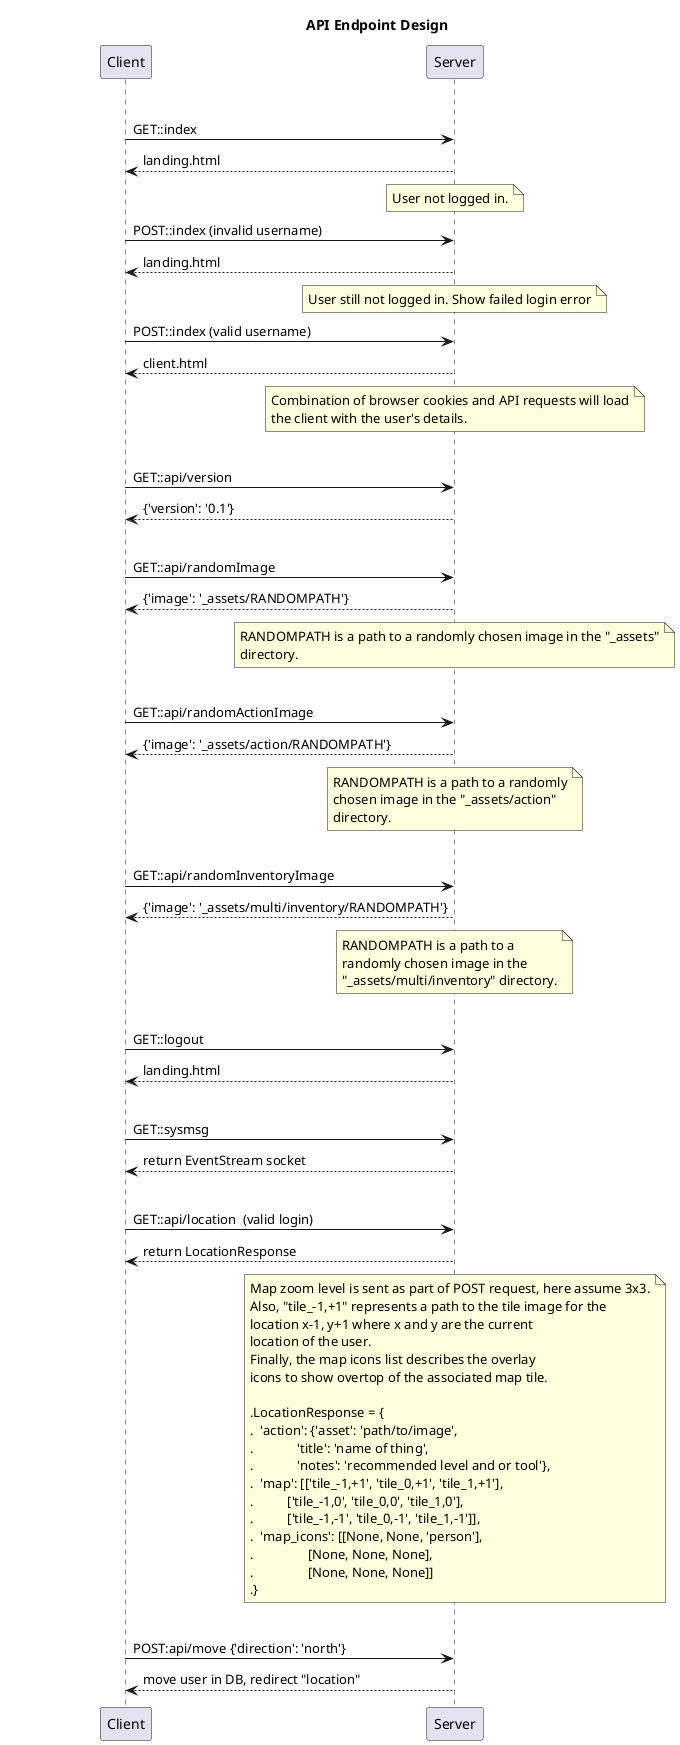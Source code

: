 @startuml

title API Endpoint Design

group index

    Client -> Server: GET::index
    Server --> Client: landing.html
    note over Server: User not logged in.

    Client -> Server: POST::index (invalid username)
    Server --> Client: landing.html
    note over Server: User still not logged in. Show failed login error

    Client -> Server: POST::index (valid username)
    Server --> Client: client.html
    note over Server
        Combination of browser cookies and API requests will load
        the client with the user's details.
    end note

group version

    Client -> Server: GET::api/version
    Server --> Client: {'version': '0.1'}

group randomImage (login required)

    Client -> Server: GET::api/randomImage
    Server --> Client: {'image': '_assets/RANDOMPATH'}
    note over Server
        RANDOMPATH is a path to a randomly chosen image in the "_assets"
        directory.
    end note

group randomActionImage (login required)

    Client -> Server: GET::api/randomActionImage
    Server --> Client: {'image': '_assets/action/RANDOMPATH'}
    note over Server
        RANDOMPATH is a path to a randomly
        chosen image in the "_assets/action"
        directory.
    end note

group randomInventoryImage (login required)

    Client -> Server: GET::api/randomInventoryImage
    Server --> Client: {'image': '_assets/multi/inventory/RANDOMPATH'}
    note over Server
        RANDOMPATH is a path to a
        randomly chosen image in the
        "_assets/multi/inventory" directory.
    end note

group logout

    Client -> Server: GET::logout
    Server --> Client: landing.html

group sysmsg

    Client -> Server: GET::sysmsg
    Server --> Client: return EventStream socket

group location (login required)

    Client -> Server: GET::api/location  (valid login)
    Server --> Client: return LocationResponse
    note over Server
        Map zoom level is sent as part of POST request, here assume 3x3.
        Also, "tile_-1,+1" represents a path to the tile image for the
        location x-1, y+1 where x and y are the current
        location of the user.
        Finally, the map icons list describes the overlay
        icons to show overtop of the associated map tile.

        .LocationResponse = {
        .  'action': {'asset': 'path/to/image',
        .             'title': 'name of thing',
        .             'notes': 'recommended level and or tool'},
        .  'map': [['tile_-1,+1', 'tile_0,+1', 'tile_1,+1'],
        .          ['tile_-1,0', 'tile_0,0', 'tile_1,0'],
        .          ['tile_-1,-1', 'tile_0,-1', 'tile_1,-1']],
        .  'map_icons': [[None, None, 'person'],
        .                [None, None, None],
        .                [None, None, None]]
        .}
    end note

group move (login required)

    Client -> Server: POST:api/move {'direction': 'north'}
    Server --> Client: move user in DB, redirect "location"

@enduml

